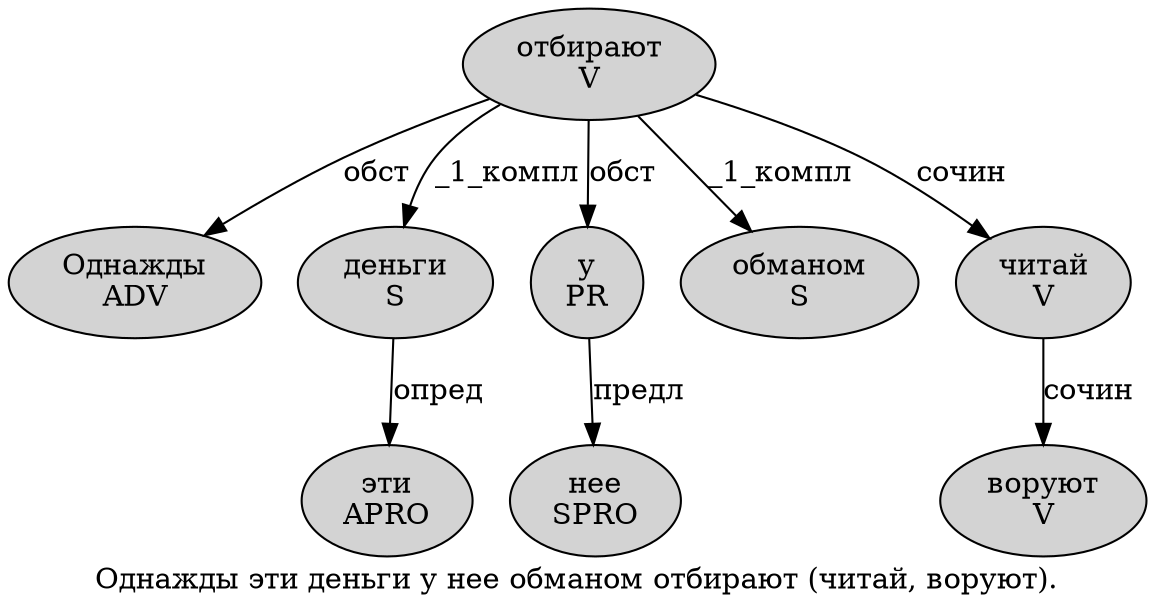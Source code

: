 digraph SENTENCE_1845 {
	graph [label="Однажды эти деньги у нее обманом отбирают (читай, воруют)."]
	node [style=filled]
		0 [label="Однажды
ADV" color="" fillcolor=lightgray penwidth=1 shape=ellipse]
		1 [label="эти
APRO" color="" fillcolor=lightgray penwidth=1 shape=ellipse]
		2 [label="деньги
S" color="" fillcolor=lightgray penwidth=1 shape=ellipse]
		3 [label="у
PR" color="" fillcolor=lightgray penwidth=1 shape=ellipse]
		4 [label="нее
SPRO" color="" fillcolor=lightgray penwidth=1 shape=ellipse]
		5 [label="обманом
S" color="" fillcolor=lightgray penwidth=1 shape=ellipse]
		6 [label="отбирают
V" color="" fillcolor=lightgray penwidth=1 shape=ellipse]
		8 [label="читай
V" color="" fillcolor=lightgray penwidth=1 shape=ellipse]
		10 [label="воруют
V" color="" fillcolor=lightgray penwidth=1 shape=ellipse]
			2 -> 1 [label="опред"]
			6 -> 0 [label="обст"]
			6 -> 2 [label="_1_компл"]
			6 -> 3 [label="обст"]
			6 -> 5 [label="_1_компл"]
			6 -> 8 [label="сочин"]
			8 -> 10 [label="сочин"]
			3 -> 4 [label="предл"]
}